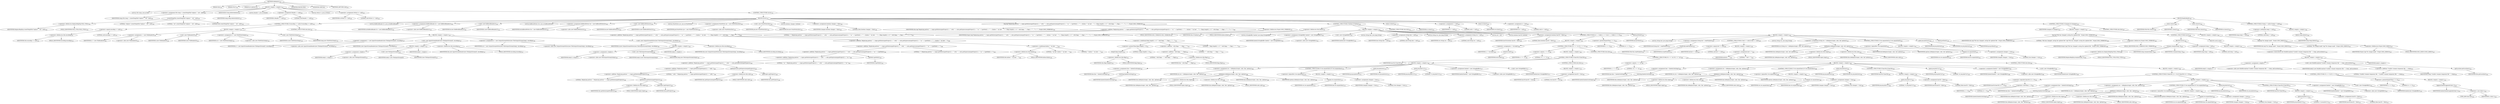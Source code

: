 digraph "doReplace" {  
"413" [label = <(METHOD,doReplace)<SUB>324</SUB>> ]
"38" [label = <(PARAM,this)<SUB>324</SUB>> ]
"414" [label = <(PARAM,File f)<SUB>324</SUB>> ]
"415" [label = <(PARAM,int options)<SUB>324</SUB>> ]
"416" [label = <(BLOCK,&lt;empty&gt;,&lt;empty&gt;)<SUB>325</SUB>> ]
"417" [label = <(LOCAL,File temp: java.io.File)> ]
"418" [label = <(&lt;operator&gt;.assignment,File temp = createTempFile(&quot;replace&quot;, &quot;.txt&quot;, null))<SUB>326</SUB>> ]
"419" [label = <(IDENTIFIER,temp,File temp = createTempFile(&quot;replace&quot;, &quot;.txt&quot;, null))<SUB>326</SUB>> ]
"420" [label = <(createTempFile,createTempFile(&quot;replace&quot;, &quot;.txt&quot;, null))<SUB>326</SUB>> ]
"421" [label = <(&lt;operator&gt;.fieldAccess,ReplaceRegExp.FILE_UTILS)<SUB>326</SUB>> ]
"422" [label = <(IDENTIFIER,ReplaceRegExp,createTempFile(&quot;replace&quot;, &quot;.txt&quot;, null))<SUB>326</SUB>> ]
"423" [label = <(FIELD_IDENTIFIER,FILE_UTILS,FILE_UTILS)<SUB>326</SUB>> ]
"424" [label = <(LITERAL,&quot;replace&quot;,createTempFile(&quot;replace&quot;, &quot;.txt&quot;, null))<SUB>326</SUB>> ]
"425" [label = <(LITERAL,&quot;.txt&quot;,createTempFile(&quot;replace&quot;, &quot;.txt&quot;, null))<SUB>326</SUB>> ]
"426" [label = <(LITERAL,null,createTempFile(&quot;replace&quot;, &quot;.txt&quot;, null))<SUB>326</SUB>> ]
"427" [label = <(deleteOnExit,temp.deleteOnExit())<SUB>327</SUB>> ]
"428" [label = <(IDENTIFIER,temp,temp.deleteOnExit())<SUB>327</SUB>> ]
"26" [label = <(LOCAL,Reader r: java.io.Reader)> ]
"429" [label = <(&lt;operator&gt;.assignment,Reader r = null)<SUB>329</SUB>> ]
"430" [label = <(IDENTIFIER,r,Reader r = null)<SUB>329</SUB>> ]
"431" [label = <(LITERAL,null,Reader r = null)<SUB>329</SUB>> ]
"28" [label = <(LOCAL,Writer w: java.io.Writer)> ]
"432" [label = <(&lt;operator&gt;.assignment,Writer w = null)<SUB>330</SUB>> ]
"433" [label = <(IDENTIFIER,w,Writer w = null)<SUB>330</SUB>> ]
"434" [label = <(LITERAL,null,Writer w = null)<SUB>330</SUB>> ]
"435" [label = <(CONTROL_STRUCTURE,try,try)<SUB>332</SUB>> ]
"436" [label = <(BLOCK,try,try)<SUB>332</SUB>> ]
"437" [label = <(CONTROL_STRUCTURE,if (encoding == null),if (encoding == null))<SUB>333</SUB>> ]
"438" [label = <(&lt;operator&gt;.equals,encoding == null)<SUB>333</SUB>> ]
"439" [label = <(&lt;operator&gt;.fieldAccess,this.encoding)<SUB>333</SUB>> ]
"440" [label = <(IDENTIFIER,this,encoding == null)<SUB>333</SUB>> ]
"441" [label = <(FIELD_IDENTIFIER,encoding,encoding)<SUB>333</SUB>> ]
"442" [label = <(LITERAL,null,encoding == null)<SUB>333</SUB>> ]
"443" [label = <(BLOCK,&lt;empty&gt;,&lt;empty&gt;)<SUB>333</SUB>> ]
"444" [label = <(&lt;operator&gt;.assignment,r = new FileReader(f))<SUB>334</SUB>> ]
"445" [label = <(IDENTIFIER,r,r = new FileReader(f))<SUB>334</SUB>> ]
"446" [label = <(&lt;operator&gt;.alloc,new FileReader(f))<SUB>334</SUB>> ]
"447" [label = <(&lt;init&gt;,new FileReader(f))<SUB>334</SUB>> ]
"25" [label = <(IDENTIFIER,r,new FileReader(f))<SUB>334</SUB>> ]
"448" [label = <(IDENTIFIER,f,new FileReader(f))<SUB>334</SUB>> ]
"449" [label = <(&lt;operator&gt;.assignment,w = new FileWriter(temp))<SUB>335</SUB>> ]
"450" [label = <(IDENTIFIER,w,w = new FileWriter(temp))<SUB>335</SUB>> ]
"451" [label = <(&lt;operator&gt;.alloc,new FileWriter(temp))<SUB>335</SUB>> ]
"452" [label = <(&lt;init&gt;,new FileWriter(temp))<SUB>335</SUB>> ]
"27" [label = <(IDENTIFIER,w,new FileWriter(temp))<SUB>335</SUB>> ]
"453" [label = <(IDENTIFIER,temp,new FileWriter(temp))<SUB>335</SUB>> ]
"454" [label = <(CONTROL_STRUCTURE,else,else)<SUB>336</SUB>> ]
"455" [label = <(BLOCK,&lt;empty&gt;,&lt;empty&gt;)<SUB>336</SUB>> ]
"456" [label = <(&lt;operator&gt;.assignment,r = new InputStreamReader(new FileInputStream(f), encoding))<SUB>337</SUB>> ]
"457" [label = <(IDENTIFIER,r,r = new InputStreamReader(new FileInputStream(f), encoding))<SUB>337</SUB>> ]
"458" [label = <(&lt;operator&gt;.alloc,new InputStreamReader(new FileInputStream(f), encoding))<SUB>337</SUB>> ]
"459" [label = <(&lt;init&gt;,new InputStreamReader(new FileInputStream(f), encoding))<SUB>337</SUB>> ]
"29" [label = <(IDENTIFIER,r,new InputStreamReader(new FileInputStream(f), encoding))<SUB>337</SUB>> ]
"460" [label = <(BLOCK,&lt;empty&gt;,&lt;empty&gt;)<SUB>337</SUB>> ]
"461" [label = <(&lt;operator&gt;.assignment,&lt;empty&gt;)> ]
"462" [label = <(IDENTIFIER,$obj11,&lt;empty&gt;)> ]
"463" [label = <(&lt;operator&gt;.alloc,new FileInputStream(f))<SUB>337</SUB>> ]
"464" [label = <(&lt;init&gt;,new FileInputStream(f))<SUB>337</SUB>> ]
"465" [label = <(IDENTIFIER,$obj11,new FileInputStream(f))> ]
"466" [label = <(IDENTIFIER,f,new FileInputStream(f))<SUB>337</SUB>> ]
"467" [label = <(IDENTIFIER,$obj11,&lt;empty&gt;)> ]
"468" [label = <(&lt;operator&gt;.fieldAccess,this.encoding)<SUB>337</SUB>> ]
"469" [label = <(IDENTIFIER,this,new InputStreamReader(new FileInputStream(f), encoding))<SUB>337</SUB>> ]
"470" [label = <(FIELD_IDENTIFIER,encoding,encoding)<SUB>337</SUB>> ]
"471" [label = <(&lt;operator&gt;.assignment,w = new OutputStreamWriter(new FileOutputStream(temp), encoding))<SUB>338</SUB>> ]
"472" [label = <(IDENTIFIER,w,w = new OutputStreamWriter(new FileOutputStream(temp), encoding))<SUB>338</SUB>> ]
"473" [label = <(&lt;operator&gt;.alloc,new OutputStreamWriter(new FileOutputStream(temp), encoding))<SUB>338</SUB>> ]
"474" [label = <(&lt;init&gt;,new OutputStreamWriter(new FileOutputStream(temp), encoding))<SUB>338</SUB>> ]
"30" [label = <(IDENTIFIER,w,new OutputStreamWriter(new FileOutputStream(temp), encoding))<SUB>338</SUB>> ]
"475" [label = <(BLOCK,&lt;empty&gt;,&lt;empty&gt;)<SUB>338</SUB>> ]
"476" [label = <(&lt;operator&gt;.assignment,&lt;empty&gt;)> ]
"477" [label = <(IDENTIFIER,$obj13,&lt;empty&gt;)> ]
"478" [label = <(&lt;operator&gt;.alloc,new FileOutputStream(temp))<SUB>338</SUB>> ]
"479" [label = <(&lt;init&gt;,new FileOutputStream(temp))<SUB>338</SUB>> ]
"480" [label = <(IDENTIFIER,$obj13,new FileOutputStream(temp))> ]
"481" [label = <(IDENTIFIER,temp,new FileOutputStream(temp))<SUB>338</SUB>> ]
"482" [label = <(IDENTIFIER,$obj13,&lt;empty&gt;)> ]
"483" [label = <(&lt;operator&gt;.fieldAccess,this.encoding)<SUB>339</SUB>> ]
"484" [label = <(IDENTIFIER,this,new OutputStreamWriter(new FileOutputStream(temp), encoding))<SUB>339</SUB>> ]
"485" [label = <(FIELD_IDENTIFIER,encoding,encoding)<SUB>339</SUB>> ]
"32" [label = <(LOCAL,BufferedReader br: java.io.BufferedReader)> ]
"486" [label = <(&lt;operator&gt;.assignment,BufferedReader br = new BufferedReader(r))<SUB>342</SUB>> ]
"487" [label = <(IDENTIFIER,br,BufferedReader br = new BufferedReader(r))<SUB>342</SUB>> ]
"488" [label = <(&lt;operator&gt;.alloc,new BufferedReader(r))<SUB>342</SUB>> ]
"489" [label = <(&lt;init&gt;,new BufferedReader(r))<SUB>342</SUB>> ]
"31" [label = <(IDENTIFIER,br,new BufferedReader(r))<SUB>342</SUB>> ]
"490" [label = <(IDENTIFIER,r,new BufferedReader(r))<SUB>342</SUB>> ]
"34" [label = <(LOCAL,BufferedWriter bw: java.io.BufferedWriter)> ]
"491" [label = <(&lt;operator&gt;.assignment,BufferedWriter bw = new BufferedWriter(w))<SUB>343</SUB>> ]
"492" [label = <(IDENTIFIER,bw,BufferedWriter bw = new BufferedWriter(w))<SUB>343</SUB>> ]
"493" [label = <(&lt;operator&gt;.alloc,new BufferedWriter(w))<SUB>343</SUB>> ]
"494" [label = <(&lt;init&gt;,new BufferedWriter(w))<SUB>343</SUB>> ]
"33" [label = <(IDENTIFIER,bw,new BufferedWriter(w))<SUB>343</SUB>> ]
"495" [label = <(IDENTIFIER,w,new BufferedWriter(w))<SUB>343</SUB>> ]
"36" [label = <(LOCAL,PrintWriter pw: java.io.PrintWriter)> ]
"496" [label = <(&lt;operator&gt;.assignment,PrintWriter pw = new PrintWriter(bw))<SUB>344</SUB>> ]
"497" [label = <(IDENTIFIER,pw,PrintWriter pw = new PrintWriter(bw))<SUB>344</SUB>> ]
"498" [label = <(&lt;operator&gt;.alloc,new PrintWriter(bw))<SUB>344</SUB>> ]
"499" [label = <(&lt;init&gt;,new PrintWriter(bw))<SUB>344</SUB>> ]
"35" [label = <(IDENTIFIER,pw,new PrintWriter(bw))<SUB>344</SUB>> ]
"500" [label = <(IDENTIFIER,bw,new PrintWriter(bw))<SUB>344</SUB>> ]
"501" [label = <(LOCAL,boolean changes: boolean)> ]
"502" [label = <(&lt;operator&gt;.assignment,boolean changes = false)<SUB>346</SUB>> ]
"503" [label = <(IDENTIFIER,changes,boolean changes = false)<SUB>346</SUB>> ]
"504" [label = <(LITERAL,false,boolean changes = false)<SUB>346</SUB>> ]
"505" [label = <(log,log(&quot;Replacing pattern '&quot; + regex.getPattern(getProject()) + &quot;' with '&quot; + subs.getExpression(getProject()) + &quot;' in '&quot; + f.getPath() + &quot;'&quot; + (byline ? &quot; by line&quot; : &quot;&quot;) + (flags.length() &gt; 0 ? &quot; with flags: '&quot; + flags + &quot;'&quot; : &quot;&quot;) + &quot;.&quot;, Project.MSG_VERBOSE))<SUB>348</SUB>> ]
"40" [label = <(IDENTIFIER,this,log(&quot;Replacing pattern '&quot; + regex.getPattern(getProject()) + &quot;' with '&quot; + subs.getExpression(getProject()) + &quot;' in '&quot; + f.getPath() + &quot;'&quot; + (byline ? &quot; by line&quot; : &quot;&quot;) + (flags.length() &gt; 0 ? &quot; with flags: '&quot; + flags + &quot;'&quot; : &quot;&quot;) + &quot;.&quot;, Project.MSG_VERBOSE))<SUB>348</SUB>> ]
"506" [label = <(&lt;operator&gt;.addition,&quot;Replacing pattern '&quot; + regex.getPattern(getProject()) + &quot;' with '&quot; + subs.getExpression(getProject()) + &quot;' in '&quot; + f.getPath() + &quot;'&quot; + (byline ? &quot; by line&quot; : &quot;&quot;) + (flags.length() &gt; 0 ? &quot; with flags: '&quot; + flags + &quot;'&quot; : &quot;&quot;) + &quot;.&quot;)<SUB>348</SUB>> ]
"507" [label = <(&lt;operator&gt;.addition,&quot;Replacing pattern '&quot; + regex.getPattern(getProject()) + &quot;' with '&quot; + subs.getExpression(getProject()) + &quot;' in '&quot; + f.getPath() + &quot;'&quot; + (byline ? &quot; by line&quot; : &quot;&quot;) + (flags.length() &gt; 0 ? &quot; with flags: '&quot; + flags + &quot;'&quot; : &quot;&quot;))<SUB>348</SUB>> ]
"508" [label = <(&lt;operator&gt;.addition,&quot;Replacing pattern '&quot; + regex.getPattern(getProject()) + &quot;' with '&quot; + subs.getExpression(getProject()) + &quot;' in '&quot; + f.getPath() + &quot;'&quot; + (byline ? &quot; by line&quot; : &quot;&quot;))<SUB>348</SUB>> ]
"509" [label = <(&lt;operator&gt;.addition,&quot;Replacing pattern '&quot; + regex.getPattern(getProject()) + &quot;' with '&quot; + subs.getExpression(getProject()) + &quot;' in '&quot; + f.getPath() + &quot;'&quot;)<SUB>348</SUB>> ]
"510" [label = <(&lt;operator&gt;.addition,&quot;Replacing pattern '&quot; + regex.getPattern(getProject()) + &quot;' with '&quot; + subs.getExpression(getProject()) + &quot;' in '&quot; + f.getPath())<SUB>348</SUB>> ]
"511" [label = <(&lt;operator&gt;.addition,&quot;Replacing pattern '&quot; + regex.getPattern(getProject()) + &quot;' with '&quot; + subs.getExpression(getProject()) + &quot;' in '&quot;)<SUB>348</SUB>> ]
"512" [label = <(&lt;operator&gt;.addition,&quot;Replacing pattern '&quot; + regex.getPattern(getProject()) + &quot;' with '&quot; + subs.getExpression(getProject()))<SUB>348</SUB>> ]
"513" [label = <(&lt;operator&gt;.addition,&quot;Replacing pattern '&quot; + regex.getPattern(getProject()) + &quot;' with '&quot;)<SUB>348</SUB>> ]
"514" [label = <(&lt;operator&gt;.addition,&quot;Replacing pattern '&quot; + regex.getPattern(getProject()))<SUB>348</SUB>> ]
"515" [label = <(LITERAL,&quot;Replacing pattern '&quot;,&quot;Replacing pattern '&quot; + regex.getPattern(getProject()))<SUB>348</SUB>> ]
"516" [label = <(getPattern,getPattern(getProject()))<SUB>348</SUB>> ]
"517" [label = <(&lt;operator&gt;.fieldAccess,this.regex)<SUB>348</SUB>> ]
"518" [label = <(IDENTIFIER,this,getPattern(getProject()))<SUB>348</SUB>> ]
"519" [label = <(FIELD_IDENTIFIER,regex,regex)<SUB>348</SUB>> ]
"520" [label = <(getProject,getProject())<SUB>348</SUB>> ]
"37" [label = <(IDENTIFIER,this,getProject())<SUB>348</SUB>> ]
"521" [label = <(LITERAL,&quot;' with '&quot;,&quot;Replacing pattern '&quot; + regex.getPattern(getProject()) + &quot;' with '&quot;)<SUB>349</SUB>> ]
"522" [label = <(getExpression,getExpression(getProject()))<SUB>349</SUB>> ]
"523" [label = <(&lt;operator&gt;.fieldAccess,this.subs)<SUB>349</SUB>> ]
"524" [label = <(IDENTIFIER,this,getExpression(getProject()))<SUB>349</SUB>> ]
"525" [label = <(FIELD_IDENTIFIER,subs,subs)<SUB>349</SUB>> ]
"526" [label = <(getProject,getProject())<SUB>349</SUB>> ]
"39" [label = <(IDENTIFIER,this,getProject())<SUB>349</SUB>> ]
"527" [label = <(LITERAL,&quot;' in '&quot;,&quot;Replacing pattern '&quot; + regex.getPattern(getProject()) + &quot;' with '&quot; + subs.getExpression(getProject()) + &quot;' in '&quot;)<SUB>350</SUB>> ]
"528" [label = <(getPath,f.getPath())<SUB>350</SUB>> ]
"529" [label = <(IDENTIFIER,f,f.getPath())<SUB>350</SUB>> ]
"530" [label = <(LITERAL,&quot;'&quot;,&quot;Replacing pattern '&quot; + regex.getPattern(getProject()) + &quot;' with '&quot; + subs.getExpression(getProject()) + &quot;' in '&quot; + f.getPath() + &quot;'&quot;)<SUB>350</SUB>> ]
"531" [label = <(&lt;operator&gt;.conditional,byline ? &quot; by line&quot; : &quot;&quot;)<SUB>350</SUB>> ]
"532" [label = <(&lt;operator&gt;.fieldAccess,this.byline)<SUB>350</SUB>> ]
"533" [label = <(IDENTIFIER,this,byline ? &quot; by line&quot; : &quot;&quot;)<SUB>350</SUB>> ]
"534" [label = <(FIELD_IDENTIFIER,byline,byline)<SUB>350</SUB>> ]
"535" [label = <(LITERAL,&quot; by line&quot;,byline ? &quot; by line&quot; : &quot;&quot;)<SUB>350</SUB>> ]
"536" [label = <(LITERAL,&quot;&quot;,byline ? &quot; by line&quot; : &quot;&quot;)<SUB>350</SUB>> ]
"537" [label = <(&lt;operator&gt;.conditional,flags.length() &gt; 0 ? &quot; with flags: '&quot; + flags + &quot;'&quot; : &quot;&quot;)<SUB>351</SUB>> ]
"538" [label = <(&lt;operator&gt;.greaterThan,flags.length() &gt; 0)<SUB>351</SUB>> ]
"539" [label = <(length,flags.length())<SUB>351</SUB>> ]
"540" [label = <(&lt;operator&gt;.fieldAccess,this.flags)<SUB>351</SUB>> ]
"541" [label = <(IDENTIFIER,this,flags.length())<SUB>351</SUB>> ]
"542" [label = <(FIELD_IDENTIFIER,flags,flags)<SUB>351</SUB>> ]
"543" [label = <(LITERAL,0,flags.length() &gt; 0)<SUB>351</SUB>> ]
"544" [label = <(&lt;operator&gt;.addition,&quot; with flags: '&quot; + flags + &quot;'&quot;)<SUB>351</SUB>> ]
"545" [label = <(&lt;operator&gt;.addition,&quot; with flags: '&quot; + flags)<SUB>351</SUB>> ]
"546" [label = <(LITERAL,&quot; with flags: '&quot;,&quot; with flags: '&quot; + flags)<SUB>351</SUB>> ]
"547" [label = <(&lt;operator&gt;.fieldAccess,this.flags)<SUB>351</SUB>> ]
"548" [label = <(IDENTIFIER,this,&quot; with flags: '&quot; + flags)<SUB>351</SUB>> ]
"549" [label = <(FIELD_IDENTIFIER,flags,flags)<SUB>351</SUB>> ]
"550" [label = <(LITERAL,&quot;'&quot;,&quot; with flags: '&quot; + flags + &quot;'&quot;)<SUB>351</SUB>> ]
"551" [label = <(LITERAL,&quot;&quot;,flags.length() &gt; 0 ? &quot; with flags: '&quot; + flags + &quot;'&quot; : &quot;&quot;)<SUB>351</SUB>> ]
"552" [label = <(LITERAL,&quot;.&quot;,&quot;Replacing pattern '&quot; + regex.getPattern(getProject()) + &quot;' with '&quot; + subs.getExpression(getProject()) + &quot;' in '&quot; + f.getPath() + &quot;'&quot; + (byline ? &quot; by line&quot; : &quot;&quot;) + (flags.length() &gt; 0 ? &quot; with flags: '&quot; + flags + &quot;'&quot; : &quot;&quot;) + &quot;.&quot;)<SUB>352</SUB>> ]
"553" [label = <(&lt;operator&gt;.fieldAccess,Project.MSG_VERBOSE)<SUB>352</SUB>> ]
"554" [label = <(IDENTIFIER,Project,log(&quot;Replacing pattern '&quot; + regex.getPattern(getProject()) + &quot;' with '&quot; + subs.getExpression(getProject()) + &quot;' in '&quot; + f.getPath() + &quot;'&quot; + (byline ? &quot; by line&quot; : &quot;&quot;) + (flags.length() &gt; 0 ? &quot; with flags: '&quot; + flags + &quot;'&quot; : &quot;&quot;) + &quot;.&quot;, Project.MSG_VERBOSE))<SUB>352</SUB>> ]
"555" [label = <(FIELD_IDENTIFIER,MSG_VERBOSE,MSG_VERBOSE)<SUB>352</SUB>> ]
"556" [label = <(CONTROL_STRUCTURE,if (byline),if (byline))<SUB>354</SUB>> ]
"557" [label = <(&lt;operator&gt;.fieldAccess,this.byline)<SUB>354</SUB>> ]
"558" [label = <(IDENTIFIER,this,if (byline))<SUB>354</SUB>> ]
"559" [label = <(FIELD_IDENTIFIER,byline,byline)<SUB>354</SUB>> ]
"560" [label = <(BLOCK,&lt;empty&gt;,&lt;empty&gt;)<SUB>354</SUB>> ]
"42" [label = <(LOCAL,StringBuffer linebuf: java.lang.StringBuffer)> ]
"561" [label = <(&lt;operator&gt;.assignment,StringBuffer linebuf = new StringBuffer())<SUB>355</SUB>> ]
"562" [label = <(IDENTIFIER,linebuf,StringBuffer linebuf = new StringBuffer())<SUB>355</SUB>> ]
"563" [label = <(&lt;operator&gt;.alloc,new StringBuffer())<SUB>355</SUB>> ]
"564" [label = <(&lt;init&gt;,new StringBuffer())<SUB>355</SUB>> ]
"41" [label = <(IDENTIFIER,linebuf,new StringBuffer())<SUB>355</SUB>> ]
"565" [label = <(LOCAL,String line: java.lang.String)> ]
"566" [label = <(&lt;operator&gt;.assignment,String line = null)<SUB>356</SUB>> ]
"567" [label = <(IDENTIFIER,line,String line = null)<SUB>356</SUB>> ]
"568" [label = <(LITERAL,null,String line = null)<SUB>356</SUB>> ]
"569" [label = <(LOCAL,String res: java.lang.String)> ]
"570" [label = <(&lt;operator&gt;.assignment,String res = null)<SUB>357</SUB>> ]
"571" [label = <(IDENTIFIER,res,String res = null)<SUB>357</SUB>> ]
"572" [label = <(LITERAL,null,String res = null)<SUB>357</SUB>> ]
"573" [label = <(LOCAL,int c: int)> ]
"574" [label = <(LOCAL,boolean hasCR: boolean)> ]
"575" [label = <(&lt;operator&gt;.assignment,boolean hasCR = false)<SUB>359</SUB>> ]
"576" [label = <(IDENTIFIER,hasCR,boolean hasCR = false)<SUB>359</SUB>> ]
"577" [label = <(LITERAL,false,boolean hasCR = false)<SUB>359</SUB>> ]
"578" [label = <(CONTROL_STRUCTURE,do {...} while (c &gt;= 0),do {...} while (c &gt;= 0))<SUB>361</SUB>> ]
"579" [label = <(BLOCK,&lt;empty&gt;,&lt;empty&gt;)<SUB>361</SUB>> ]
"580" [label = <(&lt;operator&gt;.assignment,c = br.read())<SUB>362</SUB>> ]
"581" [label = <(IDENTIFIER,c,c = br.read())<SUB>362</SUB>> ]
"582" [label = <(read,br.read())<SUB>362</SUB>> ]
"583" [label = <(IDENTIFIER,br,br.read())<SUB>362</SUB>> ]
"584" [label = <(CONTROL_STRUCTURE,if (c == '\r'),if (c == '\r'))<SUB>364</SUB>> ]
"585" [label = <(&lt;operator&gt;.equals,c == '\r')<SUB>364</SUB>> ]
"586" [label = <(IDENTIFIER,c,c == '\r')<SUB>364</SUB>> ]
"587" [label = <(LITERAL,'\r',c == '\r')<SUB>364</SUB>> ]
"588" [label = <(BLOCK,&lt;empty&gt;,&lt;empty&gt;)<SUB>364</SUB>> ]
"589" [label = <(CONTROL_STRUCTURE,if (hasCR),if (hasCR))<SUB>365</SUB>> ]
"590" [label = <(IDENTIFIER,hasCR,if (hasCR))<SUB>365</SUB>> ]
"591" [label = <(BLOCK,&lt;empty&gt;,&lt;empty&gt;)<SUB>365</SUB>> ]
"592" [label = <(&lt;operator&gt;.assignment,line = linebuf.toString())<SUB>367</SUB>> ]
"593" [label = <(IDENTIFIER,line,line = linebuf.toString())<SUB>367</SUB>> ]
"594" [label = <(toString,linebuf.toString())<SUB>367</SUB>> ]
"595" [label = <(IDENTIFIER,linebuf,linebuf.toString())<SUB>367</SUB>> ]
"596" [label = <(&lt;operator&gt;.assignment,res = doReplace(regex, subs, line, options))<SUB>368</SUB>> ]
"597" [label = <(IDENTIFIER,res,res = doReplace(regex, subs, line, options))<SUB>368</SUB>> ]
"598" [label = <(doReplace,doReplace(regex, subs, line, options))<SUB>368</SUB>> ]
"43" [label = <(IDENTIFIER,this,doReplace(regex, subs, line, options))<SUB>368</SUB>> ]
"599" [label = <(&lt;operator&gt;.fieldAccess,this.regex)<SUB>368</SUB>> ]
"600" [label = <(IDENTIFIER,this,doReplace(regex, subs, line, options))<SUB>368</SUB>> ]
"601" [label = <(FIELD_IDENTIFIER,regex,regex)<SUB>368</SUB>> ]
"602" [label = <(&lt;operator&gt;.fieldAccess,this.subs)<SUB>368</SUB>> ]
"603" [label = <(IDENTIFIER,this,doReplace(regex, subs, line, options))<SUB>368</SUB>> ]
"604" [label = <(FIELD_IDENTIFIER,subs,subs)<SUB>368</SUB>> ]
"605" [label = <(IDENTIFIER,line,doReplace(regex, subs, line, options))<SUB>368</SUB>> ]
"606" [label = <(IDENTIFIER,options,doReplace(regex, subs, line, options))<SUB>368</SUB>> ]
"607" [label = <(CONTROL_STRUCTURE,if (!res.equals(line)),if (!res.equals(line)))<SUB>370</SUB>> ]
"608" [label = <(&lt;operator&gt;.logicalNot,!res.equals(line))<SUB>370</SUB>> ]
"609" [label = <(equals,res.equals(line))<SUB>370</SUB>> ]
"610" [label = <(IDENTIFIER,res,res.equals(line))<SUB>370</SUB>> ]
"611" [label = <(IDENTIFIER,line,res.equals(line))<SUB>370</SUB>> ]
"612" [label = <(BLOCK,&lt;empty&gt;,&lt;empty&gt;)<SUB>370</SUB>> ]
"613" [label = <(&lt;operator&gt;.assignment,changes = true)<SUB>371</SUB>> ]
"614" [label = <(IDENTIFIER,changes,changes = true)<SUB>371</SUB>> ]
"615" [label = <(LITERAL,true,changes = true)<SUB>371</SUB>> ]
"616" [label = <(print,pw.print(res))<SUB>374</SUB>> ]
"617" [label = <(IDENTIFIER,pw,pw.print(res))<SUB>374</SUB>> ]
"618" [label = <(IDENTIFIER,res,pw.print(res))<SUB>374</SUB>> ]
"619" [label = <(print,pw.print('\r'))<SUB>375</SUB>> ]
"620" [label = <(IDENTIFIER,pw,pw.print('\r'))<SUB>375</SUB>> ]
"621" [label = <(LITERAL,'\r',pw.print('\r'))<SUB>375</SUB>> ]
"622" [label = <(&lt;operator&gt;.assignment,linebuf = new StringBuffer())<SUB>377</SUB>> ]
"623" [label = <(IDENTIFIER,linebuf,linebuf = new StringBuffer())<SUB>377</SUB>> ]
"624" [label = <(&lt;operator&gt;.alloc,new StringBuffer())<SUB>377</SUB>> ]
"625" [label = <(&lt;init&gt;,new StringBuffer())<SUB>377</SUB>> ]
"44" [label = <(IDENTIFIER,linebuf,new StringBuffer())<SUB>377</SUB>> ]
"626" [label = <(CONTROL_STRUCTURE,else,else)<SUB>379</SUB>> ]
"627" [label = <(BLOCK,&lt;empty&gt;,&lt;empty&gt;)<SUB>379</SUB>> ]
"628" [label = <(&lt;operator&gt;.assignment,hasCR = true)<SUB>381</SUB>> ]
"629" [label = <(IDENTIFIER,hasCR,hasCR = true)<SUB>381</SUB>> ]
"630" [label = <(LITERAL,true,hasCR = true)<SUB>381</SUB>> ]
"631" [label = <(CONTROL_STRUCTURE,else,else)<SUB>383</SUB>> ]
"632" [label = <(CONTROL_STRUCTURE,if (c == '\n'),if (c == '\n'))<SUB>383</SUB>> ]
"633" [label = <(&lt;operator&gt;.equals,c == '\n')<SUB>383</SUB>> ]
"634" [label = <(IDENTIFIER,c,c == '\n')<SUB>383</SUB>> ]
"635" [label = <(LITERAL,'\n',c == '\n')<SUB>383</SUB>> ]
"636" [label = <(BLOCK,&lt;empty&gt;,&lt;empty&gt;)<SUB>383</SUB>> ]
"637" [label = <(&lt;operator&gt;.assignment,line = linebuf.toString())<SUB>385</SUB>> ]
"638" [label = <(IDENTIFIER,line,line = linebuf.toString())<SUB>385</SUB>> ]
"639" [label = <(toString,linebuf.toString())<SUB>385</SUB>> ]
"640" [label = <(IDENTIFIER,linebuf,linebuf.toString())<SUB>385</SUB>> ]
"641" [label = <(&lt;operator&gt;.assignment,res = doReplace(regex, subs, line, options))<SUB>386</SUB>> ]
"642" [label = <(IDENTIFIER,res,res = doReplace(regex, subs, line, options))<SUB>386</SUB>> ]
"643" [label = <(doReplace,doReplace(regex, subs, line, options))<SUB>386</SUB>> ]
"45" [label = <(IDENTIFIER,this,doReplace(regex, subs, line, options))<SUB>386</SUB>> ]
"644" [label = <(&lt;operator&gt;.fieldAccess,this.regex)<SUB>386</SUB>> ]
"645" [label = <(IDENTIFIER,this,doReplace(regex, subs, line, options))<SUB>386</SUB>> ]
"646" [label = <(FIELD_IDENTIFIER,regex,regex)<SUB>386</SUB>> ]
"647" [label = <(&lt;operator&gt;.fieldAccess,this.subs)<SUB>386</SUB>> ]
"648" [label = <(IDENTIFIER,this,doReplace(regex, subs, line, options))<SUB>386</SUB>> ]
"649" [label = <(FIELD_IDENTIFIER,subs,subs)<SUB>386</SUB>> ]
"650" [label = <(IDENTIFIER,line,doReplace(regex, subs, line, options))<SUB>386</SUB>> ]
"651" [label = <(IDENTIFIER,options,doReplace(regex, subs, line, options))<SUB>386</SUB>> ]
"652" [label = <(CONTROL_STRUCTURE,if (!res.equals(line)),if (!res.equals(line)))<SUB>388</SUB>> ]
"653" [label = <(&lt;operator&gt;.logicalNot,!res.equals(line))<SUB>388</SUB>> ]
"654" [label = <(equals,res.equals(line))<SUB>388</SUB>> ]
"655" [label = <(IDENTIFIER,res,res.equals(line))<SUB>388</SUB>> ]
"656" [label = <(IDENTIFIER,line,res.equals(line))<SUB>388</SUB>> ]
"657" [label = <(BLOCK,&lt;empty&gt;,&lt;empty&gt;)<SUB>388</SUB>> ]
"658" [label = <(&lt;operator&gt;.assignment,changes = true)<SUB>389</SUB>> ]
"659" [label = <(IDENTIFIER,changes,changes = true)<SUB>389</SUB>> ]
"660" [label = <(LITERAL,true,changes = true)<SUB>389</SUB>> ]
"661" [label = <(print,pw.print(res))<SUB>392</SUB>> ]
"662" [label = <(IDENTIFIER,pw,pw.print(res))<SUB>392</SUB>> ]
"663" [label = <(IDENTIFIER,res,pw.print(res))<SUB>392</SUB>> ]
"664" [label = <(CONTROL_STRUCTURE,if (hasCR),if (hasCR))<SUB>393</SUB>> ]
"665" [label = <(IDENTIFIER,hasCR,if (hasCR))<SUB>393</SUB>> ]
"666" [label = <(BLOCK,&lt;empty&gt;,&lt;empty&gt;)<SUB>393</SUB>> ]
"667" [label = <(print,pw.print('\r'))<SUB>394</SUB>> ]
"668" [label = <(IDENTIFIER,pw,pw.print('\r'))<SUB>394</SUB>> ]
"669" [label = <(LITERAL,'\r',pw.print('\r'))<SUB>394</SUB>> ]
"670" [label = <(&lt;operator&gt;.assignment,hasCR = false)<SUB>395</SUB>> ]
"671" [label = <(IDENTIFIER,hasCR,hasCR = false)<SUB>395</SUB>> ]
"672" [label = <(LITERAL,false,hasCR = false)<SUB>395</SUB>> ]
"673" [label = <(print,pw.print('\n'))<SUB>397</SUB>> ]
"674" [label = <(IDENTIFIER,pw,pw.print('\n'))<SUB>397</SUB>> ]
"675" [label = <(LITERAL,'\n',pw.print('\n'))<SUB>397</SUB>> ]
"676" [label = <(&lt;operator&gt;.assignment,linebuf = new StringBuffer())<SUB>399</SUB>> ]
"677" [label = <(IDENTIFIER,linebuf,linebuf = new StringBuffer())<SUB>399</SUB>> ]
"678" [label = <(&lt;operator&gt;.alloc,new StringBuffer())<SUB>399</SUB>> ]
"679" [label = <(&lt;init&gt;,new StringBuffer())<SUB>399</SUB>> ]
"46" [label = <(IDENTIFIER,linebuf,new StringBuffer())<SUB>399</SUB>> ]
"680" [label = <(CONTROL_STRUCTURE,else,else)<SUB>400</SUB>> ]
"681" [label = <(BLOCK,&lt;empty&gt;,&lt;empty&gt;)<SUB>400</SUB>> ]
"682" [label = <(CONTROL_STRUCTURE,if ((hasCR) || (c &lt; 0)),if ((hasCR) || (c &lt; 0)))<SUB>401</SUB>> ]
"683" [label = <(&lt;operator&gt;.logicalOr,(hasCR) || (c &lt; 0))<SUB>401</SUB>> ]
"684" [label = <(IDENTIFIER,hasCR,(hasCR) || (c &lt; 0))<SUB>401</SUB>> ]
"685" [label = <(&lt;operator&gt;.lessThan,c &lt; 0)<SUB>401</SUB>> ]
"686" [label = <(IDENTIFIER,c,c &lt; 0)<SUB>401</SUB>> ]
"687" [label = <(LITERAL,0,c &lt; 0)<SUB>401</SUB>> ]
"688" [label = <(BLOCK,&lt;empty&gt;,&lt;empty&gt;)<SUB>401</SUB>> ]
"689" [label = <(&lt;operator&gt;.assignment,line = linebuf.toString())<SUB>403</SUB>> ]
"690" [label = <(IDENTIFIER,line,line = linebuf.toString())<SUB>403</SUB>> ]
"691" [label = <(toString,linebuf.toString())<SUB>403</SUB>> ]
"692" [label = <(IDENTIFIER,linebuf,linebuf.toString())<SUB>403</SUB>> ]
"693" [label = <(&lt;operator&gt;.assignment,res = doReplace(regex, subs, line, options))<SUB>404</SUB>> ]
"694" [label = <(IDENTIFIER,res,res = doReplace(regex, subs, line, options))<SUB>404</SUB>> ]
"695" [label = <(doReplace,doReplace(regex, subs, line, options))<SUB>404</SUB>> ]
"47" [label = <(IDENTIFIER,this,doReplace(regex, subs, line, options))<SUB>404</SUB>> ]
"696" [label = <(&lt;operator&gt;.fieldAccess,this.regex)<SUB>404</SUB>> ]
"697" [label = <(IDENTIFIER,this,doReplace(regex, subs, line, options))<SUB>404</SUB>> ]
"698" [label = <(FIELD_IDENTIFIER,regex,regex)<SUB>404</SUB>> ]
"699" [label = <(&lt;operator&gt;.fieldAccess,this.subs)<SUB>404</SUB>> ]
"700" [label = <(IDENTIFIER,this,doReplace(regex, subs, line, options))<SUB>404</SUB>> ]
"701" [label = <(FIELD_IDENTIFIER,subs,subs)<SUB>404</SUB>> ]
"702" [label = <(IDENTIFIER,line,doReplace(regex, subs, line, options))<SUB>404</SUB>> ]
"703" [label = <(IDENTIFIER,options,doReplace(regex, subs, line, options))<SUB>404</SUB>> ]
"704" [label = <(CONTROL_STRUCTURE,if (!res.equals(line)),if (!res.equals(line)))<SUB>406</SUB>> ]
"705" [label = <(&lt;operator&gt;.logicalNot,!res.equals(line))<SUB>406</SUB>> ]
"706" [label = <(equals,res.equals(line))<SUB>406</SUB>> ]
"707" [label = <(IDENTIFIER,res,res.equals(line))<SUB>406</SUB>> ]
"708" [label = <(IDENTIFIER,line,res.equals(line))<SUB>406</SUB>> ]
"709" [label = <(BLOCK,&lt;empty&gt;,&lt;empty&gt;)<SUB>406</SUB>> ]
"710" [label = <(&lt;operator&gt;.assignment,changes = true)<SUB>407</SUB>> ]
"711" [label = <(IDENTIFIER,changes,changes = true)<SUB>407</SUB>> ]
"712" [label = <(LITERAL,true,changes = true)<SUB>407</SUB>> ]
"713" [label = <(print,pw.print(res))<SUB>410</SUB>> ]
"714" [label = <(IDENTIFIER,pw,pw.print(res))<SUB>410</SUB>> ]
"715" [label = <(IDENTIFIER,res,pw.print(res))<SUB>410</SUB>> ]
"716" [label = <(CONTROL_STRUCTURE,if (hasCR),if (hasCR))<SUB>411</SUB>> ]
"717" [label = <(IDENTIFIER,hasCR,if (hasCR))<SUB>411</SUB>> ]
"718" [label = <(BLOCK,&lt;empty&gt;,&lt;empty&gt;)<SUB>411</SUB>> ]
"719" [label = <(print,pw.print('\r'))<SUB>412</SUB>> ]
"720" [label = <(IDENTIFIER,pw,pw.print('\r'))<SUB>412</SUB>> ]
"721" [label = <(LITERAL,'\r',pw.print('\r'))<SUB>412</SUB>> ]
"722" [label = <(&lt;operator&gt;.assignment,hasCR = false)<SUB>413</SUB>> ]
"723" [label = <(IDENTIFIER,hasCR,hasCR = false)<SUB>413</SUB>> ]
"724" [label = <(LITERAL,false,hasCR = false)<SUB>413</SUB>> ]
"725" [label = <(&lt;operator&gt;.assignment,linebuf = new StringBuffer())<SUB>416</SUB>> ]
"726" [label = <(IDENTIFIER,linebuf,linebuf = new StringBuffer())<SUB>416</SUB>> ]
"727" [label = <(&lt;operator&gt;.alloc,new StringBuffer())<SUB>416</SUB>> ]
"728" [label = <(&lt;init&gt;,new StringBuffer())<SUB>416</SUB>> ]
"48" [label = <(IDENTIFIER,linebuf,new StringBuffer())<SUB>416</SUB>> ]
"729" [label = <(CONTROL_STRUCTURE,if (c &gt;= 0),if (c &gt;= 0))<SUB>419</SUB>> ]
"730" [label = <(&lt;operator&gt;.greaterEqualsThan,c &gt;= 0)<SUB>419</SUB>> ]
"731" [label = <(IDENTIFIER,c,c &gt;= 0)<SUB>419</SUB>> ]
"732" [label = <(LITERAL,0,c &gt;= 0)<SUB>419</SUB>> ]
"733" [label = <(BLOCK,&lt;empty&gt;,&lt;empty&gt;)<SUB>419</SUB>> ]
"734" [label = <(append,linebuf.append((char) c))<SUB>420</SUB>> ]
"735" [label = <(IDENTIFIER,linebuf,linebuf.append((char) c))<SUB>420</SUB>> ]
"736" [label = <(&lt;operator&gt;.cast,(char) c)<SUB>420</SUB>> ]
"737" [label = <(TYPE_REF,char,char)<SUB>420</SUB>> ]
"738" [label = <(IDENTIFIER,c,(char) c)<SUB>420</SUB>> ]
"739" [label = <(&lt;operator&gt;.greaterEqualsThan,c &gt;= 0)<SUB>423</SUB>> ]
"740" [label = <(IDENTIFIER,c,c &gt;= 0)<SUB>423</SUB>> ]
"741" [label = <(LITERAL,0,c &gt;= 0)<SUB>423</SUB>> ]
"742" [label = <(flush,pw.flush())<SUB>425</SUB>> ]
"743" [label = <(IDENTIFIER,pw,pw.flush())<SUB>425</SUB>> ]
"744" [label = <(CONTROL_STRUCTURE,else,else)<SUB>426</SUB>> ]
"745" [label = <(BLOCK,&lt;empty&gt;,&lt;empty&gt;)<SUB>426</SUB>> ]
"746" [label = <(LOCAL,String buf: java.lang.String)> ]
"747" [label = <(&lt;operator&gt;.assignment,String buf = readFully(br))<SUB>427</SUB>> ]
"748" [label = <(IDENTIFIER,buf,String buf = readFully(br))<SUB>427</SUB>> ]
"749" [label = <(readFully,readFully(br))<SUB>427</SUB>> ]
"750" [label = <(IDENTIFIER,FileUtils,readFully(br))<SUB>427</SUB>> ]
"751" [label = <(IDENTIFIER,br,readFully(br))<SUB>427</SUB>> ]
"752" [label = <(CONTROL_STRUCTURE,if (buf == null),if (buf == null))<SUB>428</SUB>> ]
"753" [label = <(&lt;operator&gt;.equals,buf == null)<SUB>428</SUB>> ]
"754" [label = <(IDENTIFIER,buf,buf == null)<SUB>428</SUB>> ]
"755" [label = <(LITERAL,null,buf == null)<SUB>428</SUB>> ]
"756" [label = <(BLOCK,&lt;empty&gt;,&lt;empty&gt;)<SUB>428</SUB>> ]
"757" [label = <(&lt;operator&gt;.assignment,buf = &quot;&quot;)<SUB>429</SUB>> ]
"758" [label = <(IDENTIFIER,buf,buf = &quot;&quot;)<SUB>429</SUB>> ]
"759" [label = <(LITERAL,&quot;&quot;,buf = &quot;&quot;)<SUB>429</SUB>> ]
"760" [label = <(LOCAL,String res: java.lang.String)> ]
"761" [label = <(&lt;operator&gt;.assignment,String res = doReplace(regex, subs, buf, options))<SUB>432</SUB>> ]
"762" [label = <(IDENTIFIER,res,String res = doReplace(regex, subs, buf, options))<SUB>432</SUB>> ]
"763" [label = <(doReplace,doReplace(regex, subs, buf, options))<SUB>432</SUB>> ]
"49" [label = <(IDENTIFIER,this,doReplace(regex, subs, buf, options))<SUB>432</SUB>> ]
"764" [label = <(&lt;operator&gt;.fieldAccess,this.regex)<SUB>432</SUB>> ]
"765" [label = <(IDENTIFIER,this,doReplace(regex, subs, buf, options))<SUB>432</SUB>> ]
"766" [label = <(FIELD_IDENTIFIER,regex,regex)<SUB>432</SUB>> ]
"767" [label = <(&lt;operator&gt;.fieldAccess,this.subs)<SUB>432</SUB>> ]
"768" [label = <(IDENTIFIER,this,doReplace(regex, subs, buf, options))<SUB>432</SUB>> ]
"769" [label = <(FIELD_IDENTIFIER,subs,subs)<SUB>432</SUB>> ]
"770" [label = <(IDENTIFIER,buf,doReplace(regex, subs, buf, options))<SUB>432</SUB>> ]
"771" [label = <(IDENTIFIER,options,doReplace(regex, subs, buf, options))<SUB>432</SUB>> ]
"772" [label = <(CONTROL_STRUCTURE,if (!res.equals(buf)),if (!res.equals(buf)))<SUB>434</SUB>> ]
"773" [label = <(&lt;operator&gt;.logicalNot,!res.equals(buf))<SUB>434</SUB>> ]
"774" [label = <(equals,res.equals(buf))<SUB>434</SUB>> ]
"775" [label = <(IDENTIFIER,res,res.equals(buf))<SUB>434</SUB>> ]
"776" [label = <(IDENTIFIER,buf,res.equals(buf))<SUB>434</SUB>> ]
"777" [label = <(BLOCK,&lt;empty&gt;,&lt;empty&gt;)<SUB>434</SUB>> ]
"778" [label = <(&lt;operator&gt;.assignment,changes = true)<SUB>435</SUB>> ]
"779" [label = <(IDENTIFIER,changes,changes = true)<SUB>435</SUB>> ]
"780" [label = <(LITERAL,true,changes = true)<SUB>435</SUB>> ]
"781" [label = <(print,pw.print(res))<SUB>438</SUB>> ]
"782" [label = <(IDENTIFIER,pw,pw.print(res))<SUB>438</SUB>> ]
"783" [label = <(IDENTIFIER,res,pw.print(res))<SUB>438</SUB>> ]
"784" [label = <(flush,pw.flush())<SUB>439</SUB>> ]
"785" [label = <(IDENTIFIER,pw,pw.flush())<SUB>439</SUB>> ]
"786" [label = <(close,r.close())<SUB>442</SUB>> ]
"787" [label = <(IDENTIFIER,r,r.close())<SUB>442</SUB>> ]
"788" [label = <(&lt;operator&gt;.assignment,r = null)<SUB>443</SUB>> ]
"789" [label = <(IDENTIFIER,r,r = null)<SUB>443</SUB>> ]
"790" [label = <(LITERAL,null,r = null)<SUB>443</SUB>> ]
"791" [label = <(close,w.close())<SUB>444</SUB>> ]
"792" [label = <(IDENTIFIER,w,w.close())<SUB>444</SUB>> ]
"793" [label = <(&lt;operator&gt;.assignment,w = null)<SUB>445</SUB>> ]
"794" [label = <(IDENTIFIER,w,w = null)<SUB>445</SUB>> ]
"795" [label = <(LITERAL,null,w = null)<SUB>445</SUB>> ]
"796" [label = <(CONTROL_STRUCTURE,if (changes),if (changes))<SUB>447</SUB>> ]
"797" [label = <(IDENTIFIER,changes,if (changes))<SUB>447</SUB>> ]
"798" [label = <(BLOCK,&lt;empty&gt;,&lt;empty&gt;)<SUB>447</SUB>> ]
"799" [label = <(log,log(&quot;File has changed; saving the updated file&quot;, Project.MSG_VERBOSE))<SUB>448</SUB>> ]
"50" [label = <(IDENTIFIER,this,log(&quot;File has changed; saving the updated file&quot;, Project.MSG_VERBOSE))<SUB>448</SUB>> ]
"800" [label = <(LITERAL,&quot;File has changed; saving the updated file&quot;,log(&quot;File has changed; saving the updated file&quot;, Project.MSG_VERBOSE))<SUB>448</SUB>> ]
"801" [label = <(&lt;operator&gt;.fieldAccess,Project.MSG_VERBOSE)<SUB>448</SUB>> ]
"802" [label = <(IDENTIFIER,Project,log(&quot;File has changed; saving the updated file&quot;, Project.MSG_VERBOSE))<SUB>448</SUB>> ]
"803" [label = <(FIELD_IDENTIFIER,MSG_VERBOSE,MSG_VERBOSE)<SUB>448</SUB>> ]
"804" [label = <(CONTROL_STRUCTURE,try,try)<SUB>449</SUB>> ]
"805" [label = <(BLOCK,try,try)<SUB>449</SUB>> ]
"806" [label = <(rename,rename(temp, f))<SUB>450</SUB>> ]
"807" [label = <(&lt;operator&gt;.fieldAccess,ReplaceRegExp.FILE_UTILS)<SUB>450</SUB>> ]
"808" [label = <(IDENTIFIER,ReplaceRegExp,rename(temp, f))<SUB>450</SUB>> ]
"809" [label = <(FIELD_IDENTIFIER,FILE_UTILS,FILE_UTILS)<SUB>450</SUB>> ]
"810" [label = <(IDENTIFIER,temp,rename(temp, f))<SUB>450</SUB>> ]
"811" [label = <(IDENTIFIER,f,rename(temp, f))<SUB>450</SUB>> ]
"812" [label = <(&lt;operator&gt;.assignment,temp = null)<SUB>451</SUB>> ]
"813" [label = <(IDENTIFIER,temp,temp = null)<SUB>451</SUB>> ]
"814" [label = <(LITERAL,null,temp = null)<SUB>451</SUB>> ]
"815" [label = <(BLOCK,catch,catch)> ]
"816" [label = <(BLOCK,&lt;empty&gt;,&lt;empty&gt;)<SUB>452</SUB>> ]
"817" [label = <(&lt;operator&gt;.throw,throw new BuildException(&quot;Couldn't rename temporary file &quot; + temp, getLocation());)<SUB>453</SUB>> ]
"818" [label = <(BLOCK,&lt;empty&gt;,&lt;empty&gt;)<SUB>453</SUB>> ]
"819" [label = <(&lt;operator&gt;.assignment,&lt;empty&gt;)> ]
"820" [label = <(IDENTIFIER,$obj22,&lt;empty&gt;)> ]
"821" [label = <(&lt;operator&gt;.alloc,new BuildException(&quot;Couldn't rename temporary file &quot; + temp, getLocation()))<SUB>453</SUB>> ]
"822" [label = <(&lt;init&gt;,new BuildException(&quot;Couldn't rename temporary file &quot; + temp, getLocation()))<SUB>453</SUB>> ]
"823" [label = <(IDENTIFIER,$obj22,new BuildException(&quot;Couldn't rename temporary file &quot; + temp, getLocation()))> ]
"824" [label = <(&lt;operator&gt;.addition,&quot;Couldn't rename temporary file &quot; + temp)<SUB>453</SUB>> ]
"825" [label = <(LITERAL,&quot;Couldn't rename temporary file &quot;,&quot;Couldn't rename temporary file &quot; + temp)<SUB>453</SUB>> ]
"826" [label = <(IDENTIFIER,temp,&quot;Couldn't rename temporary file &quot; + temp)<SUB>454</SUB>> ]
"827" [label = <(getLocation,getLocation())<SUB>454</SUB>> ]
"51" [label = <(IDENTIFIER,this,getLocation())<SUB>454</SUB>> ]
"828" [label = <(IDENTIFIER,$obj22,&lt;empty&gt;)> ]
"829" [label = <(CONTROL_STRUCTURE,else,else)<SUB>456</SUB>> ]
"830" [label = <(BLOCK,&lt;empty&gt;,&lt;empty&gt;)<SUB>456</SUB>> ]
"831" [label = <(log,log(&quot;No change made&quot;, Project.MSG_DEBUG))<SUB>457</SUB>> ]
"52" [label = <(IDENTIFIER,this,log(&quot;No change made&quot;, Project.MSG_DEBUG))<SUB>457</SUB>> ]
"832" [label = <(LITERAL,&quot;No change made&quot;,log(&quot;No change made&quot;, Project.MSG_DEBUG))<SUB>457</SUB>> ]
"833" [label = <(&lt;operator&gt;.fieldAccess,Project.MSG_DEBUG)<SUB>457</SUB>> ]
"834" [label = <(IDENTIFIER,Project,log(&quot;No change made&quot;, Project.MSG_DEBUG))<SUB>457</SUB>> ]
"835" [label = <(FIELD_IDENTIFIER,MSG_DEBUG,MSG_DEBUG)<SUB>457</SUB>> ]
"836" [label = <(BLOCK,finally,finally)<SUB>459</SUB>> ]
"837" [label = <(close,close(r))<SUB>460</SUB>> ]
"838" [label = <(IDENTIFIER,FileUtils,close(r))<SUB>460</SUB>> ]
"839" [label = <(IDENTIFIER,r,close(r))<SUB>460</SUB>> ]
"840" [label = <(close,close(w))<SUB>461</SUB>> ]
"841" [label = <(IDENTIFIER,FileUtils,close(w))<SUB>461</SUB>> ]
"842" [label = <(IDENTIFIER,w,close(w))<SUB>461</SUB>> ]
"843" [label = <(CONTROL_STRUCTURE,if (temp != null),if (temp != null))<SUB>462</SUB>> ]
"844" [label = <(&lt;operator&gt;.notEquals,temp != null)<SUB>462</SUB>> ]
"845" [label = <(IDENTIFIER,temp,temp != null)<SUB>462</SUB>> ]
"846" [label = <(LITERAL,null,temp != null)<SUB>462</SUB>> ]
"847" [label = <(BLOCK,&lt;empty&gt;,&lt;empty&gt;)<SUB>462</SUB>> ]
"848" [label = <(delete,temp.delete())<SUB>463</SUB>> ]
"849" [label = <(IDENTIFIER,temp,temp.delete())<SUB>463</SUB>> ]
"850" [label = <(MODIFIER,PROTECTED)> ]
"851" [label = <(MODIFIER,VIRTUAL)> ]
"852" [label = <(METHOD_RETURN,void)<SUB>324</SUB>> ]
  "413" -> "38" 
  "413" -> "414" 
  "413" -> "415" 
  "413" -> "416" 
  "413" -> "850" 
  "413" -> "851" 
  "413" -> "852" 
  "416" -> "417" 
  "416" -> "418" 
  "416" -> "427" 
  "416" -> "26" 
  "416" -> "429" 
  "416" -> "28" 
  "416" -> "432" 
  "416" -> "435" 
  "418" -> "419" 
  "418" -> "420" 
  "420" -> "421" 
  "420" -> "424" 
  "420" -> "425" 
  "420" -> "426" 
  "421" -> "422" 
  "421" -> "423" 
  "427" -> "428" 
  "429" -> "430" 
  "429" -> "431" 
  "432" -> "433" 
  "432" -> "434" 
  "435" -> "436" 
  "435" -> "836" 
  "436" -> "437" 
  "436" -> "32" 
  "436" -> "486" 
  "436" -> "489" 
  "436" -> "34" 
  "436" -> "491" 
  "436" -> "494" 
  "436" -> "36" 
  "436" -> "496" 
  "436" -> "499" 
  "436" -> "501" 
  "436" -> "502" 
  "436" -> "505" 
  "436" -> "556" 
  "436" -> "786" 
  "436" -> "788" 
  "436" -> "791" 
  "436" -> "793" 
  "436" -> "796" 
  "437" -> "438" 
  "437" -> "443" 
  "437" -> "454" 
  "438" -> "439" 
  "438" -> "442" 
  "439" -> "440" 
  "439" -> "441" 
  "443" -> "444" 
  "443" -> "447" 
  "443" -> "449" 
  "443" -> "452" 
  "444" -> "445" 
  "444" -> "446" 
  "447" -> "25" 
  "447" -> "448" 
  "449" -> "450" 
  "449" -> "451" 
  "452" -> "27" 
  "452" -> "453" 
  "454" -> "455" 
  "455" -> "456" 
  "455" -> "459" 
  "455" -> "471" 
  "455" -> "474" 
  "456" -> "457" 
  "456" -> "458" 
  "459" -> "29" 
  "459" -> "460" 
  "459" -> "468" 
  "460" -> "461" 
  "460" -> "464" 
  "460" -> "467" 
  "461" -> "462" 
  "461" -> "463" 
  "464" -> "465" 
  "464" -> "466" 
  "468" -> "469" 
  "468" -> "470" 
  "471" -> "472" 
  "471" -> "473" 
  "474" -> "30" 
  "474" -> "475" 
  "474" -> "483" 
  "475" -> "476" 
  "475" -> "479" 
  "475" -> "482" 
  "476" -> "477" 
  "476" -> "478" 
  "479" -> "480" 
  "479" -> "481" 
  "483" -> "484" 
  "483" -> "485" 
  "486" -> "487" 
  "486" -> "488" 
  "489" -> "31" 
  "489" -> "490" 
  "491" -> "492" 
  "491" -> "493" 
  "494" -> "33" 
  "494" -> "495" 
  "496" -> "497" 
  "496" -> "498" 
  "499" -> "35" 
  "499" -> "500" 
  "502" -> "503" 
  "502" -> "504" 
  "505" -> "40" 
  "505" -> "506" 
  "505" -> "553" 
  "506" -> "507" 
  "506" -> "552" 
  "507" -> "508" 
  "507" -> "537" 
  "508" -> "509" 
  "508" -> "531" 
  "509" -> "510" 
  "509" -> "530" 
  "510" -> "511" 
  "510" -> "528" 
  "511" -> "512" 
  "511" -> "527" 
  "512" -> "513" 
  "512" -> "522" 
  "513" -> "514" 
  "513" -> "521" 
  "514" -> "515" 
  "514" -> "516" 
  "516" -> "517" 
  "516" -> "520" 
  "517" -> "518" 
  "517" -> "519" 
  "520" -> "37" 
  "522" -> "523" 
  "522" -> "526" 
  "523" -> "524" 
  "523" -> "525" 
  "526" -> "39" 
  "528" -> "529" 
  "531" -> "532" 
  "531" -> "535" 
  "531" -> "536" 
  "532" -> "533" 
  "532" -> "534" 
  "537" -> "538" 
  "537" -> "544" 
  "537" -> "551" 
  "538" -> "539" 
  "538" -> "543" 
  "539" -> "540" 
  "540" -> "541" 
  "540" -> "542" 
  "544" -> "545" 
  "544" -> "550" 
  "545" -> "546" 
  "545" -> "547" 
  "547" -> "548" 
  "547" -> "549" 
  "553" -> "554" 
  "553" -> "555" 
  "556" -> "557" 
  "556" -> "560" 
  "556" -> "744" 
  "557" -> "558" 
  "557" -> "559" 
  "560" -> "42" 
  "560" -> "561" 
  "560" -> "564" 
  "560" -> "565" 
  "560" -> "566" 
  "560" -> "569" 
  "560" -> "570" 
  "560" -> "573" 
  "560" -> "574" 
  "560" -> "575" 
  "560" -> "578" 
  "560" -> "742" 
  "561" -> "562" 
  "561" -> "563" 
  "564" -> "41" 
  "566" -> "567" 
  "566" -> "568" 
  "570" -> "571" 
  "570" -> "572" 
  "575" -> "576" 
  "575" -> "577" 
  "578" -> "579" 
  "578" -> "739" 
  "579" -> "580" 
  "579" -> "584" 
  "580" -> "581" 
  "580" -> "582" 
  "582" -> "583" 
  "584" -> "585" 
  "584" -> "588" 
  "584" -> "631" 
  "585" -> "586" 
  "585" -> "587" 
  "588" -> "589" 
  "589" -> "590" 
  "589" -> "591" 
  "589" -> "626" 
  "591" -> "592" 
  "591" -> "596" 
  "591" -> "607" 
  "591" -> "616" 
  "591" -> "619" 
  "591" -> "622" 
  "591" -> "625" 
  "592" -> "593" 
  "592" -> "594" 
  "594" -> "595" 
  "596" -> "597" 
  "596" -> "598" 
  "598" -> "43" 
  "598" -> "599" 
  "598" -> "602" 
  "598" -> "605" 
  "598" -> "606" 
  "599" -> "600" 
  "599" -> "601" 
  "602" -> "603" 
  "602" -> "604" 
  "607" -> "608" 
  "607" -> "612" 
  "608" -> "609" 
  "609" -> "610" 
  "609" -> "611" 
  "612" -> "613" 
  "613" -> "614" 
  "613" -> "615" 
  "616" -> "617" 
  "616" -> "618" 
  "619" -> "620" 
  "619" -> "621" 
  "622" -> "623" 
  "622" -> "624" 
  "625" -> "44" 
  "626" -> "627" 
  "627" -> "628" 
  "628" -> "629" 
  "628" -> "630" 
  "631" -> "632" 
  "632" -> "633" 
  "632" -> "636" 
  "632" -> "680" 
  "633" -> "634" 
  "633" -> "635" 
  "636" -> "637" 
  "636" -> "641" 
  "636" -> "652" 
  "636" -> "661" 
  "636" -> "664" 
  "636" -> "673" 
  "636" -> "676" 
  "636" -> "679" 
  "637" -> "638" 
  "637" -> "639" 
  "639" -> "640" 
  "641" -> "642" 
  "641" -> "643" 
  "643" -> "45" 
  "643" -> "644" 
  "643" -> "647" 
  "643" -> "650" 
  "643" -> "651" 
  "644" -> "645" 
  "644" -> "646" 
  "647" -> "648" 
  "647" -> "649" 
  "652" -> "653" 
  "652" -> "657" 
  "653" -> "654" 
  "654" -> "655" 
  "654" -> "656" 
  "657" -> "658" 
  "658" -> "659" 
  "658" -> "660" 
  "661" -> "662" 
  "661" -> "663" 
  "664" -> "665" 
  "664" -> "666" 
  "666" -> "667" 
  "666" -> "670" 
  "667" -> "668" 
  "667" -> "669" 
  "670" -> "671" 
  "670" -> "672" 
  "673" -> "674" 
  "673" -> "675" 
  "676" -> "677" 
  "676" -> "678" 
  "679" -> "46" 
  "680" -> "681" 
  "681" -> "682" 
  "681" -> "729" 
  "682" -> "683" 
  "682" -> "688" 
  "683" -> "684" 
  "683" -> "685" 
  "685" -> "686" 
  "685" -> "687" 
  "688" -> "689" 
  "688" -> "693" 
  "688" -> "704" 
  "688" -> "713" 
  "688" -> "716" 
  "688" -> "725" 
  "688" -> "728" 
  "689" -> "690" 
  "689" -> "691" 
  "691" -> "692" 
  "693" -> "694" 
  "693" -> "695" 
  "695" -> "47" 
  "695" -> "696" 
  "695" -> "699" 
  "695" -> "702" 
  "695" -> "703" 
  "696" -> "697" 
  "696" -> "698" 
  "699" -> "700" 
  "699" -> "701" 
  "704" -> "705" 
  "704" -> "709" 
  "705" -> "706" 
  "706" -> "707" 
  "706" -> "708" 
  "709" -> "710" 
  "710" -> "711" 
  "710" -> "712" 
  "713" -> "714" 
  "713" -> "715" 
  "716" -> "717" 
  "716" -> "718" 
  "718" -> "719" 
  "718" -> "722" 
  "719" -> "720" 
  "719" -> "721" 
  "722" -> "723" 
  "722" -> "724" 
  "725" -> "726" 
  "725" -> "727" 
  "728" -> "48" 
  "729" -> "730" 
  "729" -> "733" 
  "730" -> "731" 
  "730" -> "732" 
  "733" -> "734" 
  "734" -> "735" 
  "734" -> "736" 
  "736" -> "737" 
  "736" -> "738" 
  "739" -> "740" 
  "739" -> "741" 
  "742" -> "743" 
  "744" -> "745" 
  "745" -> "746" 
  "745" -> "747" 
  "745" -> "752" 
  "745" -> "760" 
  "745" -> "761" 
  "745" -> "772" 
  "745" -> "781" 
  "745" -> "784" 
  "747" -> "748" 
  "747" -> "749" 
  "749" -> "750" 
  "749" -> "751" 
  "752" -> "753" 
  "752" -> "756" 
  "753" -> "754" 
  "753" -> "755" 
  "756" -> "757" 
  "757" -> "758" 
  "757" -> "759" 
  "761" -> "762" 
  "761" -> "763" 
  "763" -> "49" 
  "763" -> "764" 
  "763" -> "767" 
  "763" -> "770" 
  "763" -> "771" 
  "764" -> "765" 
  "764" -> "766" 
  "767" -> "768" 
  "767" -> "769" 
  "772" -> "773" 
  "772" -> "777" 
  "773" -> "774" 
  "774" -> "775" 
  "774" -> "776" 
  "777" -> "778" 
  "778" -> "779" 
  "778" -> "780" 
  "781" -> "782" 
  "781" -> "783" 
  "784" -> "785" 
  "786" -> "787" 
  "788" -> "789" 
  "788" -> "790" 
  "791" -> "792" 
  "793" -> "794" 
  "793" -> "795" 
  "796" -> "797" 
  "796" -> "798" 
  "796" -> "829" 
  "798" -> "799" 
  "798" -> "804" 
  "799" -> "50" 
  "799" -> "800" 
  "799" -> "801" 
  "801" -> "802" 
  "801" -> "803" 
  "804" -> "805" 
  "804" -> "815" 
  "805" -> "806" 
  "805" -> "812" 
  "806" -> "807" 
  "806" -> "810" 
  "806" -> "811" 
  "807" -> "808" 
  "807" -> "809" 
  "812" -> "813" 
  "812" -> "814" 
  "815" -> "816" 
  "816" -> "817" 
  "817" -> "818" 
  "818" -> "819" 
  "818" -> "822" 
  "818" -> "828" 
  "819" -> "820" 
  "819" -> "821" 
  "822" -> "823" 
  "822" -> "824" 
  "822" -> "827" 
  "824" -> "825" 
  "824" -> "826" 
  "827" -> "51" 
  "829" -> "830" 
  "830" -> "831" 
  "831" -> "52" 
  "831" -> "832" 
  "831" -> "833" 
  "833" -> "834" 
  "833" -> "835" 
  "836" -> "837" 
  "836" -> "840" 
  "836" -> "843" 
  "837" -> "838" 
  "837" -> "839" 
  "840" -> "841" 
  "840" -> "842" 
  "843" -> "844" 
  "843" -> "847" 
  "844" -> "845" 
  "844" -> "846" 
  "847" -> "848" 
  "848" -> "849" 
}
